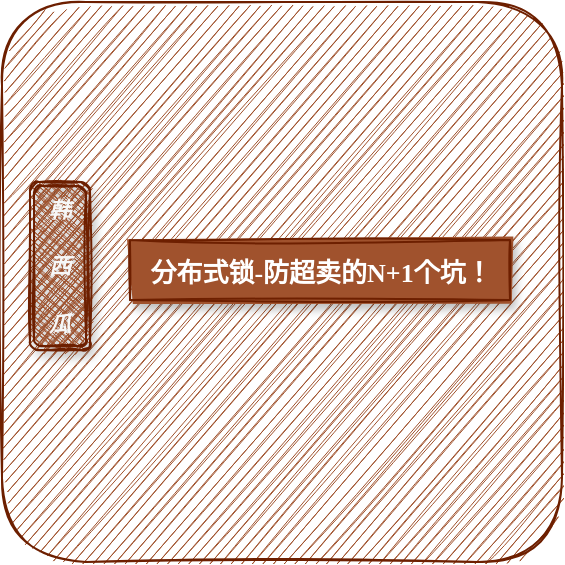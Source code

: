 <mxfile version="14.5.0" type="github">
  <diagram id="6E2JY-XtimwLayMRqfMQ" name="第 1 页">
    <mxGraphModel dx="946" dy="469" grid="1" gridSize="10" guides="1" tooltips="1" connect="1" arrows="1" fold="1" page="1" pageScale="1" pageWidth="827" pageHeight="1169" math="0" shadow="0">
      <root>
        <mxCell id="0" />
        <mxCell id="1" parent="0" />
        <mxCell id="UsL_qy9030k3RQYE9VW0-10" value="" style="rounded=1;whiteSpace=wrap;html=1;shadow=0;sketch=1;fillColor=#a0522d;strokeColor=#6D1F00;fontColor=#ffffff;" parent="1" vertex="1">
          <mxGeometry x="160" y="310" width="280" height="280" as="geometry" />
        </mxCell>
        <mxCell id="UsL_qy9030k3RQYE9VW0-11" value="&lt;font face=&quot;Comic Sans MS&quot; color=&quot;#f7f7f7&quot;&gt;&lt;i style=&quot;font-size: 11px&quot;&gt;&lt;b style=&quot;font-size: 11px&quot;&gt;韩&lt;br style=&quot;font-size: 11px&quot;&gt;&lt;br style=&quot;font-size: 11px&quot;&gt;西&lt;br style=&quot;font-size: 11px&quot;&gt;&lt;br style=&quot;font-size: 11px&quot;&gt;瓜&lt;/b&gt;&lt;/i&gt;&lt;/font&gt;" style="shape=ext;double=1;rounded=1;whiteSpace=wrap;html=1;shadow=1;sketch=1;fillColor=#a0522d;strokeColor=#6D1F00;fontColor=#ffffff;fillStyle=cross-hatch;" parent="1" vertex="1">
          <mxGeometry x="174" y="400" width="30" height="84.06" as="geometry" />
        </mxCell>
        <mxCell id="UsL_qy9030k3RQYE9VW0-12" value="&lt;font size=&quot;1&quot;&gt;&lt;b style=&quot;font-size: 13px&quot;&gt;分布式锁-防超卖的N+1个坑！&lt;/b&gt;&lt;/font&gt;" style="text;html=1;align=center;verticalAlign=middle;resizable=0;points=[];autosize=1;fontSize=18;sketch=1;fontFamily=Comic Sans MS;shadow=1;glass=0;fillColor=#a0522d;strokeColor=#6D1F00;fontColor=#ffffff;fillStyle=solid;" parent="1" vertex="1">
          <mxGeometry x="224" y="429.06" width="190" height="30" as="geometry" />
        </mxCell>
      </root>
    </mxGraphModel>
  </diagram>
</mxfile>
